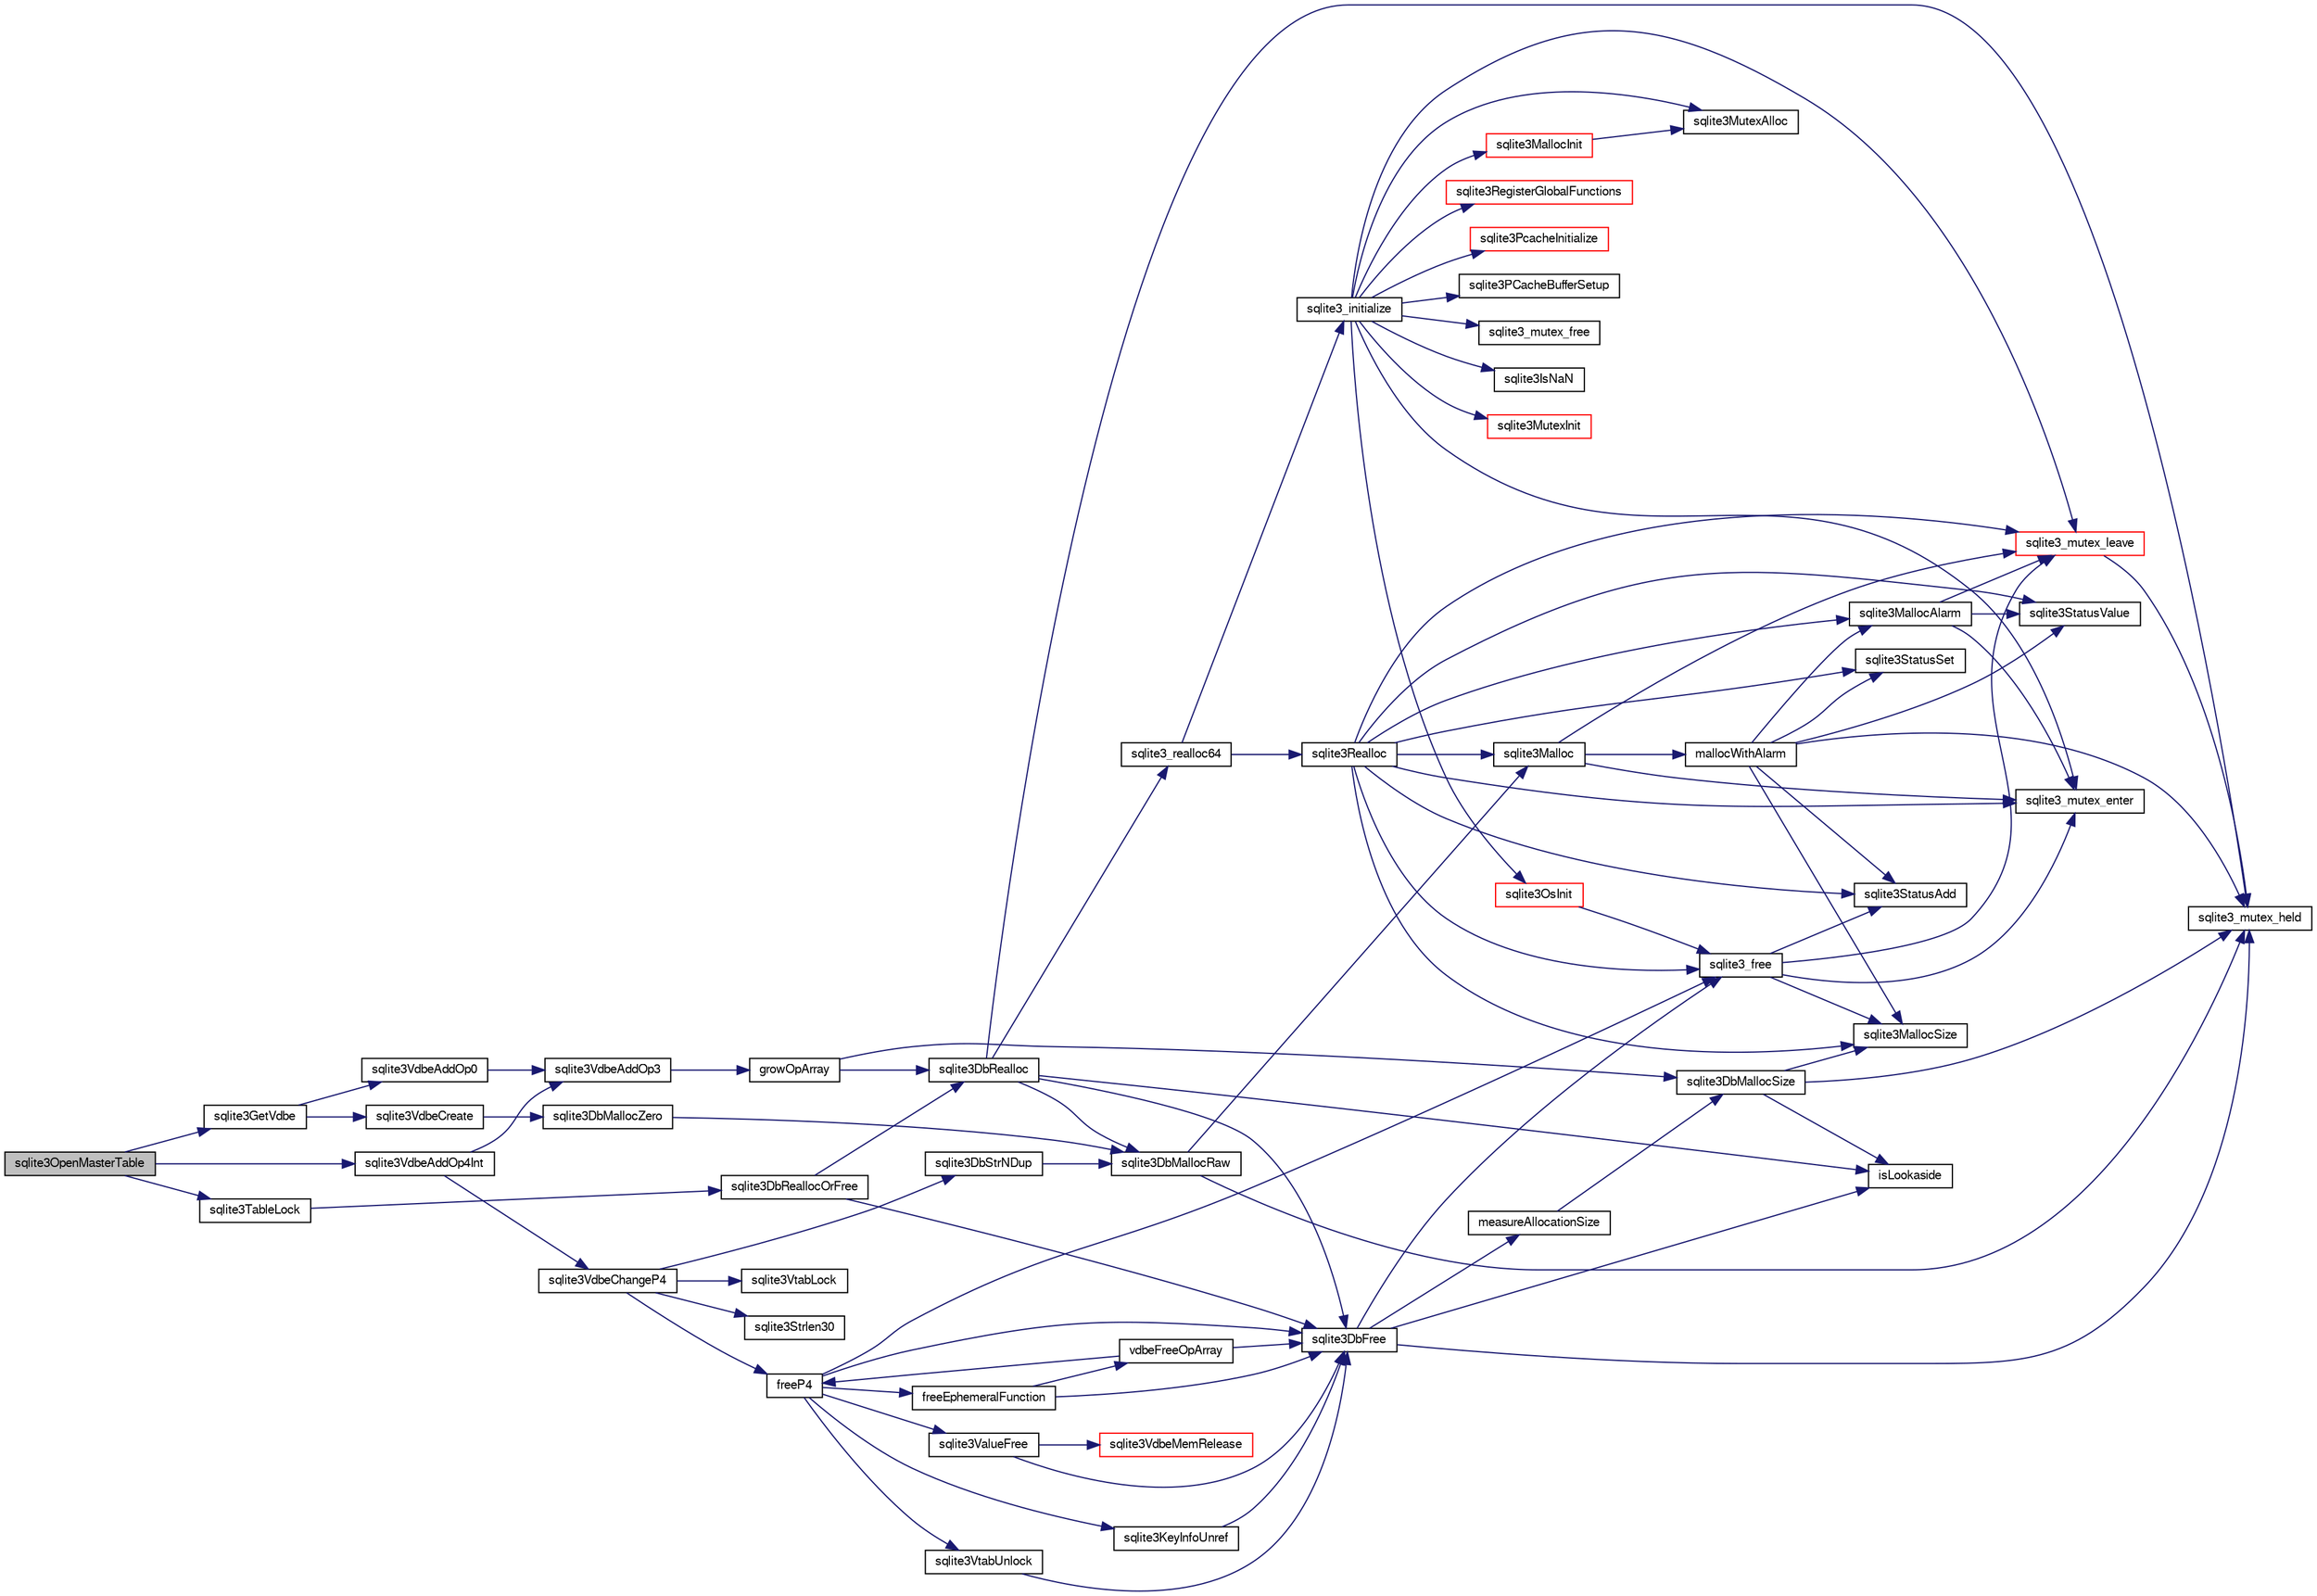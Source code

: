 digraph "sqlite3OpenMasterTable"
{
  edge [fontname="FreeSans",fontsize="10",labelfontname="FreeSans",labelfontsize="10"];
  node [fontname="FreeSans",fontsize="10",shape=record];
  rankdir="LR";
  Node604300 [label="sqlite3OpenMasterTable",height=0.2,width=0.4,color="black", fillcolor="grey75", style="filled", fontcolor="black"];
  Node604300 -> Node604301 [color="midnightblue",fontsize="10",style="solid",fontname="FreeSans"];
  Node604301 [label="sqlite3GetVdbe",height=0.2,width=0.4,color="black", fillcolor="white", style="filled",URL="$sqlite3_8c.html#a76b721dcd00b0587308547594cb6c1f4"];
  Node604301 -> Node604302 [color="midnightblue",fontsize="10",style="solid",fontname="FreeSans"];
  Node604302 [label="sqlite3VdbeCreate",height=0.2,width=0.4,color="black", fillcolor="white", style="filled",URL="$sqlite3_8c.html#a7778fbbc1a7b677f680ce0afc44a88e2"];
  Node604302 -> Node604303 [color="midnightblue",fontsize="10",style="solid",fontname="FreeSans"];
  Node604303 [label="sqlite3DbMallocZero",height=0.2,width=0.4,color="black", fillcolor="white", style="filled",URL="$sqlite3_8c.html#a49cfebac9d6067a03442c92af73f33e4"];
  Node604303 -> Node604304 [color="midnightblue",fontsize="10",style="solid",fontname="FreeSans"];
  Node604304 [label="sqlite3DbMallocRaw",height=0.2,width=0.4,color="black", fillcolor="white", style="filled",URL="$sqlite3_8c.html#abbe8be0cf7175e11ddc3e2218fad924e"];
  Node604304 -> Node604305 [color="midnightblue",fontsize="10",style="solid",fontname="FreeSans"];
  Node604305 [label="sqlite3_mutex_held",height=0.2,width=0.4,color="black", fillcolor="white", style="filled",URL="$sqlite3_8c.html#acf77da68932b6bc163c5e68547ecc3e7"];
  Node604304 -> Node604306 [color="midnightblue",fontsize="10",style="solid",fontname="FreeSans"];
  Node604306 [label="sqlite3Malloc",height=0.2,width=0.4,color="black", fillcolor="white", style="filled",URL="$sqlite3_8c.html#a361a2eaa846b1885f123abe46f5d8b2b"];
  Node604306 -> Node604307 [color="midnightblue",fontsize="10",style="solid",fontname="FreeSans"];
  Node604307 [label="sqlite3_mutex_enter",height=0.2,width=0.4,color="black", fillcolor="white", style="filled",URL="$sqlite3_8c.html#a1c12cde690bd89f104de5cbad12a6bf5"];
  Node604306 -> Node604308 [color="midnightblue",fontsize="10",style="solid",fontname="FreeSans"];
  Node604308 [label="mallocWithAlarm",height=0.2,width=0.4,color="black", fillcolor="white", style="filled",URL="$sqlite3_8c.html#ab070d5cf8e48ec8a6a43cf025d48598b"];
  Node604308 -> Node604305 [color="midnightblue",fontsize="10",style="solid",fontname="FreeSans"];
  Node604308 -> Node604309 [color="midnightblue",fontsize="10",style="solid",fontname="FreeSans"];
  Node604309 [label="sqlite3StatusSet",height=0.2,width=0.4,color="black", fillcolor="white", style="filled",URL="$sqlite3_8c.html#afec7586c01fcb5ea17dc9d7725a589d9"];
  Node604308 -> Node604310 [color="midnightblue",fontsize="10",style="solid",fontname="FreeSans"];
  Node604310 [label="sqlite3StatusValue",height=0.2,width=0.4,color="black", fillcolor="white", style="filled",URL="$sqlite3_8c.html#a30b8ac296c6e200c1fa57708d52c6ef6"];
  Node604308 -> Node604311 [color="midnightblue",fontsize="10",style="solid",fontname="FreeSans"];
  Node604311 [label="sqlite3MallocAlarm",height=0.2,width=0.4,color="black", fillcolor="white", style="filled",URL="$sqlite3_8c.html#ada66988e8471d1198f3219c062377508"];
  Node604311 -> Node604310 [color="midnightblue",fontsize="10",style="solid",fontname="FreeSans"];
  Node604311 -> Node604312 [color="midnightblue",fontsize="10",style="solid",fontname="FreeSans"];
  Node604312 [label="sqlite3_mutex_leave",height=0.2,width=0.4,color="red", fillcolor="white", style="filled",URL="$sqlite3_8c.html#a5838d235601dbd3c1fa993555c6bcc93"];
  Node604312 -> Node604305 [color="midnightblue",fontsize="10",style="solid",fontname="FreeSans"];
  Node604311 -> Node604307 [color="midnightblue",fontsize="10",style="solid",fontname="FreeSans"];
  Node604308 -> Node604314 [color="midnightblue",fontsize="10",style="solid",fontname="FreeSans"];
  Node604314 [label="sqlite3MallocSize",height=0.2,width=0.4,color="black", fillcolor="white", style="filled",URL="$sqlite3_8c.html#acf5d2a5f35270bafb050bd2def576955"];
  Node604308 -> Node604315 [color="midnightblue",fontsize="10",style="solid",fontname="FreeSans"];
  Node604315 [label="sqlite3StatusAdd",height=0.2,width=0.4,color="black", fillcolor="white", style="filled",URL="$sqlite3_8c.html#afa029f93586aeab4cc85360905dae9cd"];
  Node604306 -> Node604312 [color="midnightblue",fontsize="10",style="solid",fontname="FreeSans"];
  Node604301 -> Node604316 [color="midnightblue",fontsize="10",style="solid",fontname="FreeSans"];
  Node604316 [label="sqlite3VdbeAddOp0",height=0.2,width=0.4,color="black", fillcolor="white", style="filled",URL="$sqlite3_8c.html#a0aefd237fc1d629f3a3d3d454ced408a"];
  Node604316 -> Node604317 [color="midnightblue",fontsize="10",style="solid",fontname="FreeSans"];
  Node604317 [label="sqlite3VdbeAddOp3",height=0.2,width=0.4,color="black", fillcolor="white", style="filled",URL="$sqlite3_8c.html#a29b4560b019211a73e1478cec7468345"];
  Node604317 -> Node604318 [color="midnightblue",fontsize="10",style="solid",fontname="FreeSans"];
  Node604318 [label="growOpArray",height=0.2,width=0.4,color="black", fillcolor="white", style="filled",URL="$sqlite3_8c.html#adb00b9ead01ffe0d757d5a6d0853ada5"];
  Node604318 -> Node604319 [color="midnightblue",fontsize="10",style="solid",fontname="FreeSans"];
  Node604319 [label="sqlite3DbRealloc",height=0.2,width=0.4,color="black", fillcolor="white", style="filled",URL="$sqlite3_8c.html#ae028f4902a9d29bcaf310ff289ee87dc"];
  Node604319 -> Node604305 [color="midnightblue",fontsize="10",style="solid",fontname="FreeSans"];
  Node604319 -> Node604304 [color="midnightblue",fontsize="10",style="solid",fontname="FreeSans"];
  Node604319 -> Node604320 [color="midnightblue",fontsize="10",style="solid",fontname="FreeSans"];
  Node604320 [label="isLookaside",height=0.2,width=0.4,color="black", fillcolor="white", style="filled",URL="$sqlite3_8c.html#a770fa05ff9717b75e16f4d968a77b897"];
  Node604319 -> Node604321 [color="midnightblue",fontsize="10",style="solid",fontname="FreeSans"];
  Node604321 [label="sqlite3DbFree",height=0.2,width=0.4,color="black", fillcolor="white", style="filled",URL="$sqlite3_8c.html#ac70ab821a6607b4a1b909582dc37a069"];
  Node604321 -> Node604305 [color="midnightblue",fontsize="10",style="solid",fontname="FreeSans"];
  Node604321 -> Node604322 [color="midnightblue",fontsize="10",style="solid",fontname="FreeSans"];
  Node604322 [label="measureAllocationSize",height=0.2,width=0.4,color="black", fillcolor="white", style="filled",URL="$sqlite3_8c.html#a45731e644a22fdb756e2b6337224217a"];
  Node604322 -> Node604323 [color="midnightblue",fontsize="10",style="solid",fontname="FreeSans"];
  Node604323 [label="sqlite3DbMallocSize",height=0.2,width=0.4,color="black", fillcolor="white", style="filled",URL="$sqlite3_8c.html#aa397e5a8a03495203a0767abf0a71f86"];
  Node604323 -> Node604314 [color="midnightblue",fontsize="10",style="solid",fontname="FreeSans"];
  Node604323 -> Node604305 [color="midnightblue",fontsize="10",style="solid",fontname="FreeSans"];
  Node604323 -> Node604320 [color="midnightblue",fontsize="10",style="solid",fontname="FreeSans"];
  Node604321 -> Node604320 [color="midnightblue",fontsize="10",style="solid",fontname="FreeSans"];
  Node604321 -> Node604324 [color="midnightblue",fontsize="10",style="solid",fontname="FreeSans"];
  Node604324 [label="sqlite3_free",height=0.2,width=0.4,color="black", fillcolor="white", style="filled",URL="$sqlite3_8c.html#a6552349e36a8a691af5487999ab09519"];
  Node604324 -> Node604307 [color="midnightblue",fontsize="10",style="solid",fontname="FreeSans"];
  Node604324 -> Node604315 [color="midnightblue",fontsize="10",style="solid",fontname="FreeSans"];
  Node604324 -> Node604314 [color="midnightblue",fontsize="10",style="solid",fontname="FreeSans"];
  Node604324 -> Node604312 [color="midnightblue",fontsize="10",style="solid",fontname="FreeSans"];
  Node604319 -> Node604325 [color="midnightblue",fontsize="10",style="solid",fontname="FreeSans"];
  Node604325 [label="sqlite3_realloc64",height=0.2,width=0.4,color="black", fillcolor="white", style="filled",URL="$sqlite3_8c.html#a3765a714077ee547e811034236dc9ecd"];
  Node604325 -> Node604326 [color="midnightblue",fontsize="10",style="solid",fontname="FreeSans"];
  Node604326 [label="sqlite3_initialize",height=0.2,width=0.4,color="black", fillcolor="white", style="filled",URL="$sqlite3_8c.html#ab0c0ee2d5d4cf8b28e9572296a8861df"];
  Node604326 -> Node604327 [color="midnightblue",fontsize="10",style="solid",fontname="FreeSans"];
  Node604327 [label="sqlite3MutexInit",height=0.2,width=0.4,color="red", fillcolor="white", style="filled",URL="$sqlite3_8c.html#a7906afcdd1cdb3d0007eb932398a1158"];
  Node604326 -> Node604345 [color="midnightblue",fontsize="10",style="solid",fontname="FreeSans"];
  Node604345 [label="sqlite3MutexAlloc",height=0.2,width=0.4,color="black", fillcolor="white", style="filled",URL="$sqlite3_8c.html#a0e3f432ee581f6876b590e7ad7e84e19"];
  Node604326 -> Node604307 [color="midnightblue",fontsize="10",style="solid",fontname="FreeSans"];
  Node604326 -> Node604346 [color="midnightblue",fontsize="10",style="solid",fontname="FreeSans"];
  Node604346 [label="sqlite3MallocInit",height=0.2,width=0.4,color="red", fillcolor="white", style="filled",URL="$sqlite3_8c.html#a9e06f9e7cad0d83ce80ab493c9533552"];
  Node604346 -> Node604345 [color="midnightblue",fontsize="10",style="solid",fontname="FreeSans"];
  Node604326 -> Node604312 [color="midnightblue",fontsize="10",style="solid",fontname="FreeSans"];
  Node604326 -> Node604434 [color="midnightblue",fontsize="10",style="solid",fontname="FreeSans"];
  Node604434 [label="sqlite3RegisterGlobalFunctions",height=0.2,width=0.4,color="red", fillcolor="white", style="filled",URL="$sqlite3_8c.html#a9f75bd111010f29e1b8d74344473c4ec"];
  Node604326 -> Node604581 [color="midnightblue",fontsize="10",style="solid",fontname="FreeSans"];
  Node604581 [label="sqlite3PcacheInitialize",height=0.2,width=0.4,color="red", fillcolor="white", style="filled",URL="$sqlite3_8c.html#a2902c61ddc88bea002c4d69fe4052b1f"];
  Node604326 -> Node604582 [color="midnightblue",fontsize="10",style="solid",fontname="FreeSans"];
  Node604582 [label="sqlite3OsInit",height=0.2,width=0.4,color="red", fillcolor="white", style="filled",URL="$sqlite3_8c.html#afeaa886fe1ca086a30fd278b1d069762"];
  Node604582 -> Node604324 [color="midnightblue",fontsize="10",style="solid",fontname="FreeSans"];
  Node604326 -> Node604586 [color="midnightblue",fontsize="10",style="solid",fontname="FreeSans"];
  Node604586 [label="sqlite3PCacheBufferSetup",height=0.2,width=0.4,color="black", fillcolor="white", style="filled",URL="$sqlite3_8c.html#ad18a1eebefdfbc4254f473f7b0101937"];
  Node604326 -> Node604587 [color="midnightblue",fontsize="10",style="solid",fontname="FreeSans"];
  Node604587 [label="sqlite3_mutex_free",height=0.2,width=0.4,color="black", fillcolor="white", style="filled",URL="$sqlite3_8c.html#a2db2e72e08f6873afa9c61b0ec726fec"];
  Node604326 -> Node604370 [color="midnightblue",fontsize="10",style="solid",fontname="FreeSans"];
  Node604370 [label="sqlite3IsNaN",height=0.2,width=0.4,color="black", fillcolor="white", style="filled",URL="$sqlite3_8c.html#aed4d78203877c3486765ccbc7feebb50"];
  Node604325 -> Node604359 [color="midnightblue",fontsize="10",style="solid",fontname="FreeSans"];
  Node604359 [label="sqlite3Realloc",height=0.2,width=0.4,color="black", fillcolor="white", style="filled",URL="$sqlite3_8c.html#ad53aefdfc088f622e23ffe838201fe22"];
  Node604359 -> Node604306 [color="midnightblue",fontsize="10",style="solid",fontname="FreeSans"];
  Node604359 -> Node604324 [color="midnightblue",fontsize="10",style="solid",fontname="FreeSans"];
  Node604359 -> Node604314 [color="midnightblue",fontsize="10",style="solid",fontname="FreeSans"];
  Node604359 -> Node604307 [color="midnightblue",fontsize="10",style="solid",fontname="FreeSans"];
  Node604359 -> Node604309 [color="midnightblue",fontsize="10",style="solid",fontname="FreeSans"];
  Node604359 -> Node604310 [color="midnightblue",fontsize="10",style="solid",fontname="FreeSans"];
  Node604359 -> Node604311 [color="midnightblue",fontsize="10",style="solid",fontname="FreeSans"];
  Node604359 -> Node604315 [color="midnightblue",fontsize="10",style="solid",fontname="FreeSans"];
  Node604359 -> Node604312 [color="midnightblue",fontsize="10",style="solid",fontname="FreeSans"];
  Node604318 -> Node604323 [color="midnightblue",fontsize="10",style="solid",fontname="FreeSans"];
  Node604300 -> Node604588 [color="midnightblue",fontsize="10",style="solid",fontname="FreeSans"];
  Node604588 [label="sqlite3TableLock",height=0.2,width=0.4,color="black", fillcolor="white", style="filled",URL="$sqlite3_8c.html#a13be5e81f379c515f270f6f2a3bb63a7"];
  Node604588 -> Node604379 [color="midnightblue",fontsize="10",style="solid",fontname="FreeSans"];
  Node604379 [label="sqlite3DbReallocOrFree",height=0.2,width=0.4,color="black", fillcolor="white", style="filled",URL="$sqlite3_8c.html#a532a9fd62eeb46b61885a0fff075231c"];
  Node604379 -> Node604319 [color="midnightblue",fontsize="10",style="solid",fontname="FreeSans"];
  Node604379 -> Node604321 [color="midnightblue",fontsize="10",style="solid",fontname="FreeSans"];
  Node604300 -> Node604589 [color="midnightblue",fontsize="10",style="solid",fontname="FreeSans"];
  Node604589 [label="sqlite3VdbeAddOp4Int",height=0.2,width=0.4,color="black", fillcolor="white", style="filled",URL="$sqlite3_8c.html#afff63410071bb7015a6392d8a7704b43"];
  Node604589 -> Node604317 [color="midnightblue",fontsize="10",style="solid",fontname="FreeSans"];
  Node604589 -> Node604590 [color="midnightblue",fontsize="10",style="solid",fontname="FreeSans"];
  Node604590 [label="sqlite3VdbeChangeP4",height=0.2,width=0.4,color="black", fillcolor="white", style="filled",URL="$sqlite3_8c.html#add0d891a062d044a0c7e6fc072702830"];
  Node604590 -> Node604591 [color="midnightblue",fontsize="10",style="solid",fontname="FreeSans"];
  Node604591 [label="freeP4",height=0.2,width=0.4,color="black", fillcolor="white", style="filled",URL="$sqlite3_8c.html#aa1ec8debef2a9be5fe36a3082fd3e0f9"];
  Node604591 -> Node604321 [color="midnightblue",fontsize="10",style="solid",fontname="FreeSans"];
  Node604591 -> Node604592 [color="midnightblue",fontsize="10",style="solid",fontname="FreeSans"];
  Node604592 [label="sqlite3KeyInfoUnref",height=0.2,width=0.4,color="black", fillcolor="white", style="filled",URL="$sqlite3_8c.html#ac94cc1874ab0865db1dbbefd3886ba4a"];
  Node604592 -> Node604321 [color="midnightblue",fontsize="10",style="solid",fontname="FreeSans"];
  Node604591 -> Node604324 [color="midnightblue",fontsize="10",style="solid",fontname="FreeSans"];
  Node604591 -> Node604593 [color="midnightblue",fontsize="10",style="solid",fontname="FreeSans"];
  Node604593 [label="freeEphemeralFunction",height=0.2,width=0.4,color="black", fillcolor="white", style="filled",URL="$sqlite3_8c.html#ace0a45aad803937290f5495906773bc4"];
  Node604593 -> Node604321 [color="midnightblue",fontsize="10",style="solid",fontname="FreeSans"];
  Node604593 -> Node604594 [color="midnightblue",fontsize="10",style="solid",fontname="FreeSans"];
  Node604594 [label="vdbeFreeOpArray",height=0.2,width=0.4,color="black", fillcolor="white", style="filled",URL="$sqlite3_8c.html#affa26b190a34b8772c3f4a4d06866c50"];
  Node604594 -> Node604591 [color="midnightblue",fontsize="10",style="solid",fontname="FreeSans"];
  Node604594 -> Node604321 [color="midnightblue",fontsize="10",style="solid",fontname="FreeSans"];
  Node604591 -> Node604595 [color="midnightblue",fontsize="10",style="solid",fontname="FreeSans"];
  Node604595 [label="sqlite3ValueFree",height=0.2,width=0.4,color="black", fillcolor="white", style="filled",URL="$sqlite3_8c.html#afeed84c3f344a833d15c7209265dc520"];
  Node604595 -> Node604387 [color="midnightblue",fontsize="10",style="solid",fontname="FreeSans"];
  Node604387 [label="sqlite3VdbeMemRelease",height=0.2,width=0.4,color="red", fillcolor="white", style="filled",URL="$sqlite3_8c.html#a90606361dbeba88159fd6ff03fcc10cc"];
  Node604595 -> Node604321 [color="midnightblue",fontsize="10",style="solid",fontname="FreeSans"];
  Node604591 -> Node604596 [color="midnightblue",fontsize="10",style="solid",fontname="FreeSans"];
  Node604596 [label="sqlite3VtabUnlock",height=0.2,width=0.4,color="black", fillcolor="white", style="filled",URL="$sqlite3_8c.html#a8b3341682c7724d767ebc8288b9063b4"];
  Node604596 -> Node604321 [color="midnightblue",fontsize="10",style="solid",fontname="FreeSans"];
  Node604590 -> Node604597 [color="midnightblue",fontsize="10",style="solid",fontname="FreeSans"];
  Node604597 [label="sqlite3VtabLock",height=0.2,width=0.4,color="black", fillcolor="white", style="filled",URL="$sqlite3_8c.html#aa2b6bcc2ba2b313da4b72e6b0d83dea6"];
  Node604590 -> Node604371 [color="midnightblue",fontsize="10",style="solid",fontname="FreeSans"];
  Node604371 [label="sqlite3Strlen30",height=0.2,width=0.4,color="black", fillcolor="white", style="filled",URL="$sqlite3_8c.html#a3dcd80ba41f1a308193dee74857b62a7"];
  Node604590 -> Node604579 [color="midnightblue",fontsize="10",style="solid",fontname="FreeSans"];
  Node604579 [label="sqlite3DbStrNDup",height=0.2,width=0.4,color="black", fillcolor="white", style="filled",URL="$sqlite3_8c.html#a48e8c757f70cba60fe83ce00ad8de713"];
  Node604579 -> Node604304 [color="midnightblue",fontsize="10",style="solid",fontname="FreeSans"];
}
